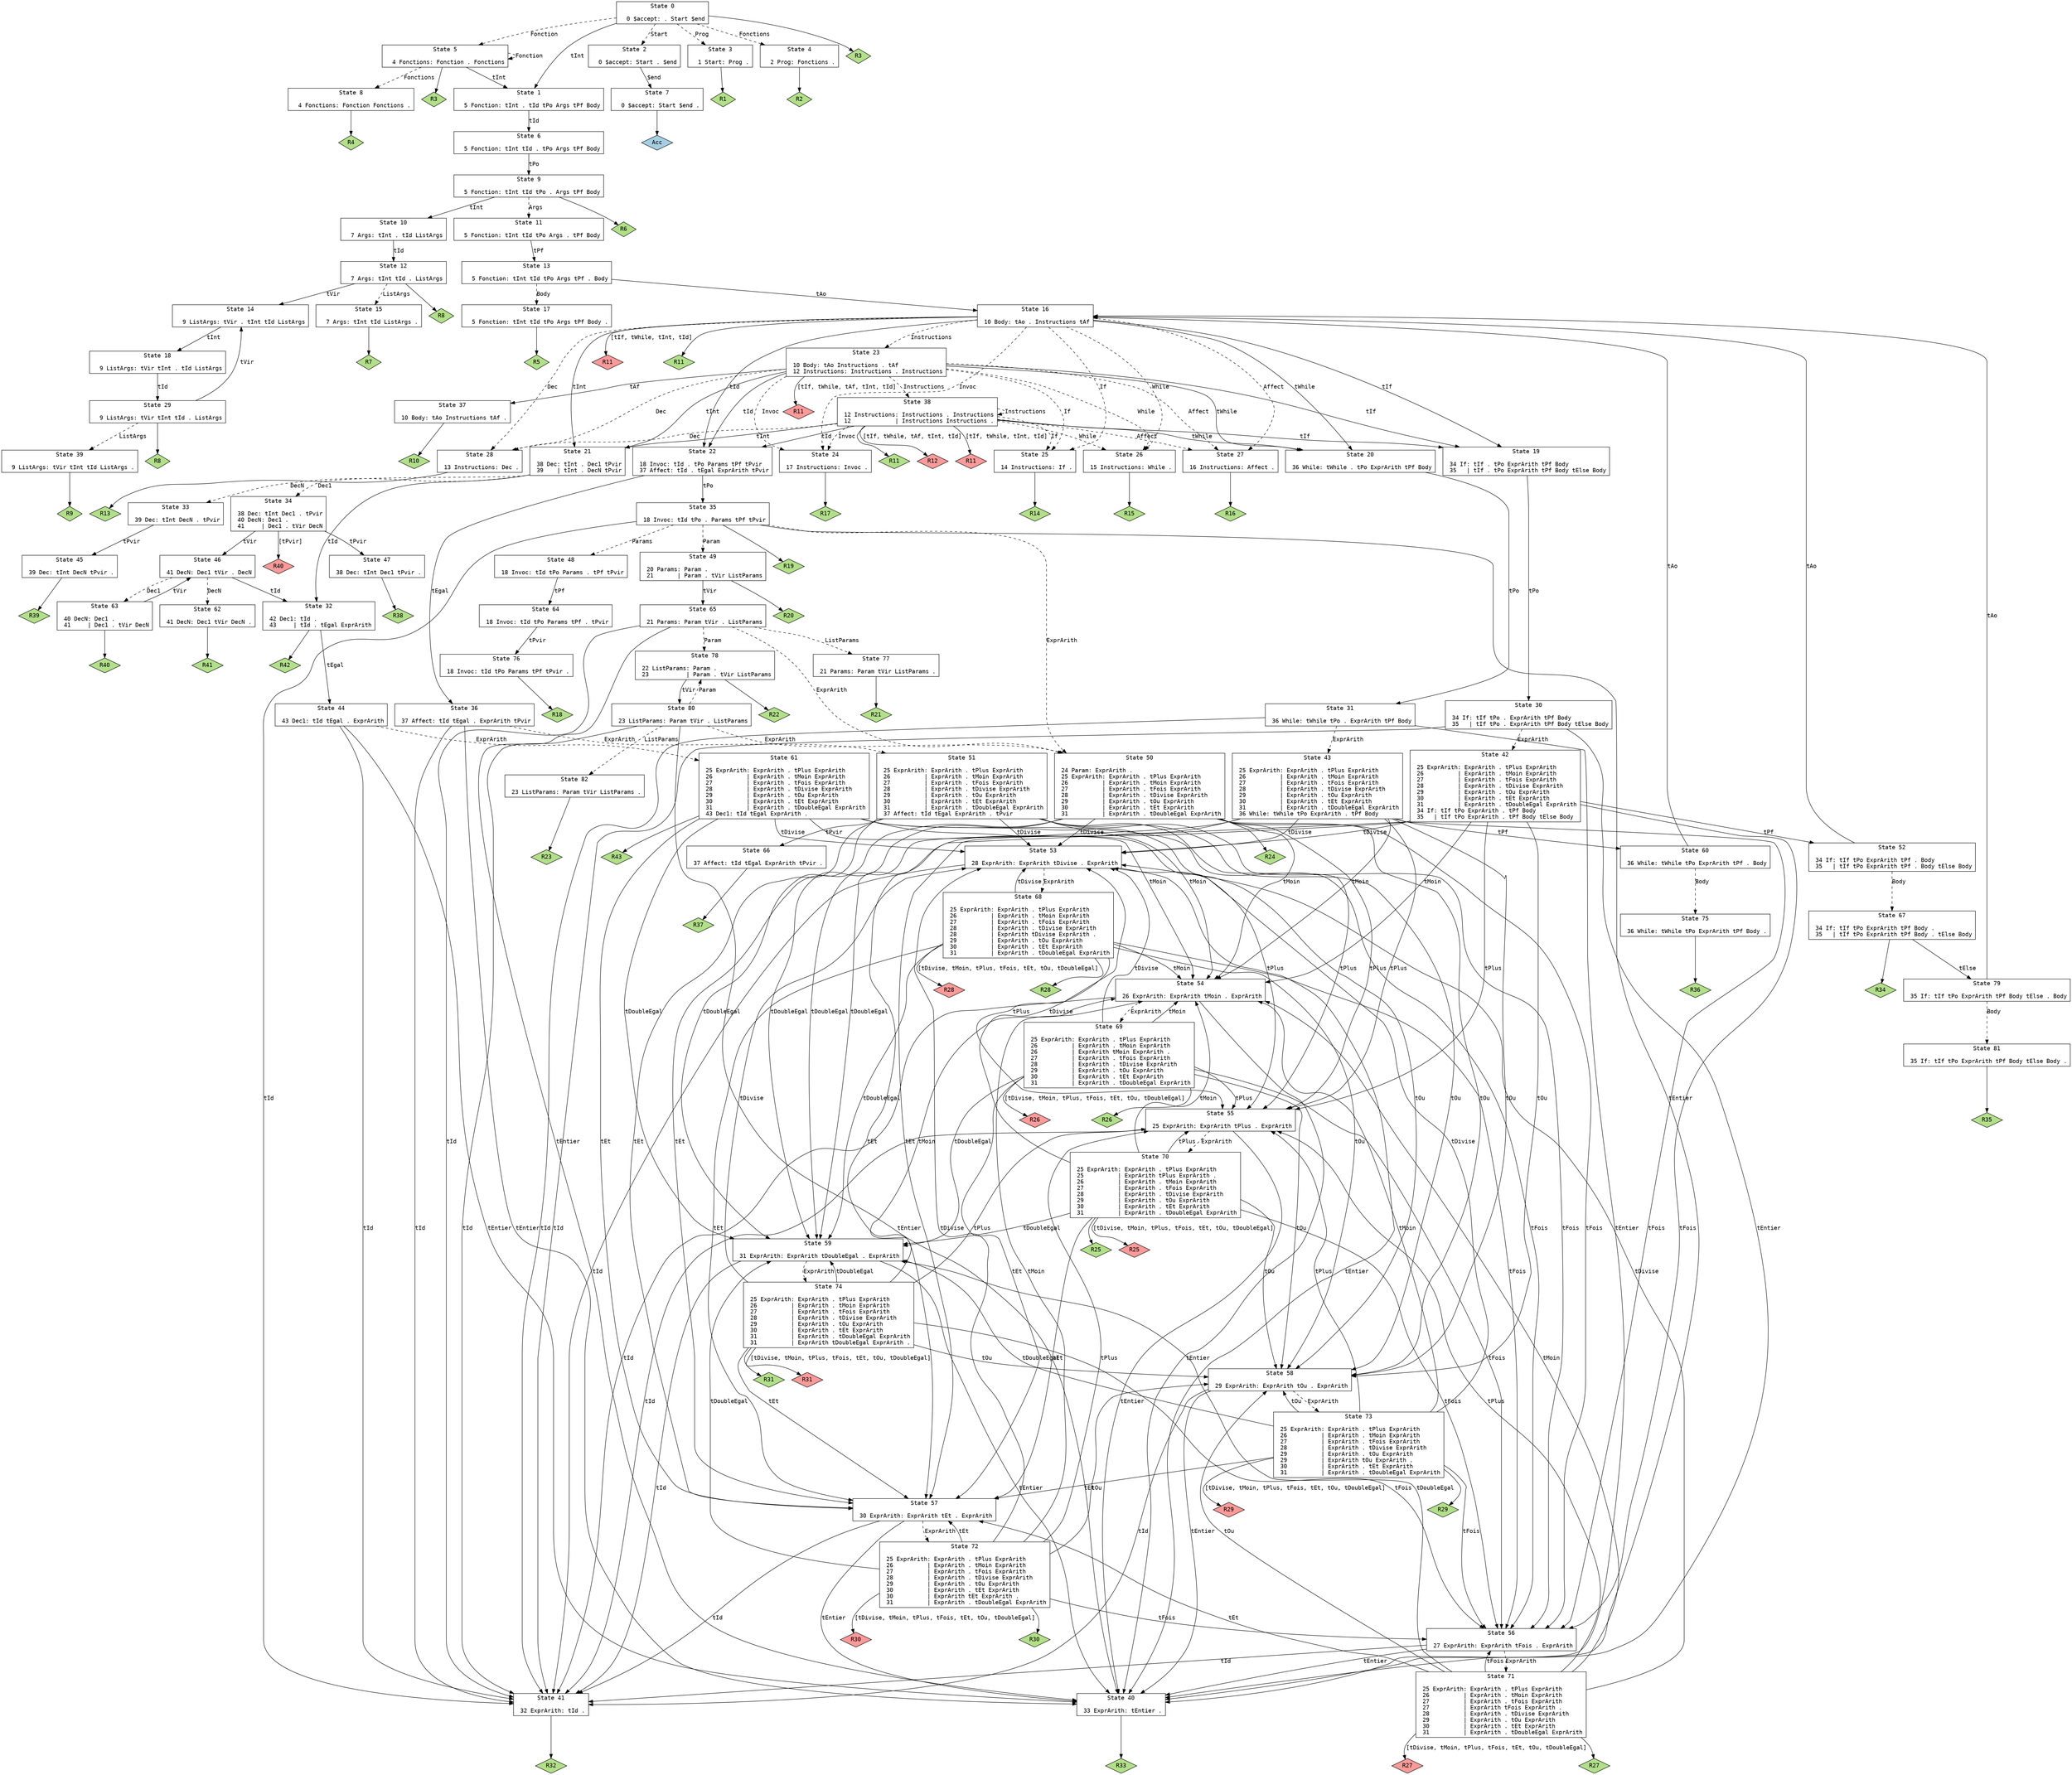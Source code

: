 // Generated by GNU Bison 3.0.4.
// Report bugs to <bug-bison@gnu.org>.
// Home page: <http://www.gnu.org/software/bison/>.

digraph "langage-c_yacc.y"
{
  node [fontname = courier, shape = box, colorscheme = paired6]
  edge [fontname = courier]

  0 [label="State 0\n\l  0 $accept: . Start $end\l"]
  0 -> 1 [style=solid label="tInt"]
  0 -> 2 [style=dashed label="Start"]
  0 -> 3 [style=dashed label="Prog"]
  0 -> 4 [style=dashed label="Fonctions"]
  0 -> 5 [style=dashed label="Fonction"]
  0 -> "0R3" [style=solid]
 "0R3" [label="R3", fillcolor=3, shape=diamond, style=filled]
  1 [label="State 1\n\l  5 Fonction: tInt . tId tPo Args tPf Body\l"]
  1 -> 6 [style=solid label="tId"]
  2 [label="State 2\n\l  0 $accept: Start . $end\l"]
  2 -> 7 [style=solid label="$end"]
  3 [label="State 3\n\l  1 Start: Prog .\l"]
  3 -> "3R1" [style=solid]
 "3R1" [label="R1", fillcolor=3, shape=diamond, style=filled]
  4 [label="State 4\n\l  2 Prog: Fonctions .\l"]
  4 -> "4R2" [style=solid]
 "4R2" [label="R2", fillcolor=3, shape=diamond, style=filled]
  5 [label="State 5\n\l  4 Fonctions: Fonction . Fonctions\l"]
  5 -> 1 [style=solid label="tInt"]
  5 -> 8 [style=dashed label="Fonctions"]
  5 -> 5 [style=dashed label="Fonction"]
  5 -> "5R3" [style=solid]
 "5R3" [label="R3", fillcolor=3, shape=diamond, style=filled]
  6 [label="State 6\n\l  5 Fonction: tInt tId . tPo Args tPf Body\l"]
  6 -> 9 [style=solid label="tPo"]
  7 [label="State 7\n\l  0 $accept: Start $end .\l"]
  7 -> "7R0" [style=solid]
 "7R0" [label="Acc", fillcolor=1, shape=diamond, style=filled]
  8 [label="State 8\n\l  4 Fonctions: Fonction Fonctions .\l"]
  8 -> "8R4" [style=solid]
 "8R4" [label="R4", fillcolor=3, shape=diamond, style=filled]
  9 [label="State 9\n\l  5 Fonction: tInt tId tPo . Args tPf Body\l"]
  9 -> 10 [style=solid label="tInt"]
  9 -> 11 [style=dashed label="Args"]
  9 -> "9R6" [style=solid]
 "9R6" [label="R6", fillcolor=3, shape=diamond, style=filled]
  10 [label="State 10\n\l  7 Args: tInt . tId ListArgs\l"]
  10 -> 12 [style=solid label="tId"]
  11 [label="State 11\n\l  5 Fonction: tInt tId tPo Args . tPf Body\l"]
  11 -> 13 [style=solid label="tPf"]
  12 [label="State 12\n\l  7 Args: tInt tId . ListArgs\l"]
  12 -> 14 [style=solid label="tVir"]
  12 -> 15 [style=dashed label="ListArgs"]
  12 -> "12R8" [style=solid]
 "12R8" [label="R8", fillcolor=3, shape=diamond, style=filled]
  13 [label="State 13\n\l  5 Fonction: tInt tId tPo Args tPf . Body\l"]
  13 -> 16 [style=solid label="tAo"]
  13 -> 17 [style=dashed label="Body"]
  14 [label="State 14\n\l  9 ListArgs: tVir . tInt tId ListArgs\l"]
  14 -> 18 [style=solid label="tInt"]
  15 [label="State 15\n\l  7 Args: tInt tId ListArgs .\l"]
  15 -> "15R7" [style=solid]
 "15R7" [label="R7", fillcolor=3, shape=diamond, style=filled]
  16 [label="State 16\n\l 10 Body: tAo . Instructions tAf\l"]
  16 -> 19 [style=solid label="tIf"]
  16 -> 20 [style=solid label="tWhile"]
  16 -> 21 [style=solid label="tInt"]
  16 -> 22 [style=solid label="tId"]
  16 -> 23 [style=dashed label="Instructions"]
  16 -> 24 [style=dashed label="Invoc"]
  16 -> 25 [style=dashed label="If"]
  16 -> 26 [style=dashed label="While"]
  16 -> 27 [style=dashed label="Affect"]
  16 -> 28 [style=dashed label="Dec"]
  16 -> "16R11d" [label="[tIf, tWhile, tInt, tId]", style=solid]
 "16R11d" [label="R11", fillcolor=5, shape=diamond, style=filled]
  16 -> "16R11" [style=solid]
 "16R11" [label="R11", fillcolor=3, shape=diamond, style=filled]
  17 [label="State 17\n\l  5 Fonction: tInt tId tPo Args tPf Body .\l"]
  17 -> "17R5" [style=solid]
 "17R5" [label="R5", fillcolor=3, shape=diamond, style=filled]
  18 [label="State 18\n\l  9 ListArgs: tVir tInt . tId ListArgs\l"]
  18 -> 29 [style=solid label="tId"]
  19 [label="State 19\n\l 34 If: tIf . tPo ExprArith tPf Body\l 35   | tIf . tPo ExprArith tPf Body tElse Body\l"]
  19 -> 30 [style=solid label="tPo"]
  20 [label="State 20\n\l 36 While: tWhile . tPo ExprArith tPf Body\l"]
  20 -> 31 [style=solid label="tPo"]
  21 [label="State 21\n\l 38 Dec: tInt . Dec1 tPvir\l 39    | tInt . DecN tPvir\l"]
  21 -> 32 [style=solid label="tId"]
  21 -> 33 [style=dashed label="DecN"]
  21 -> 34 [style=dashed label="Dec1"]
  22 [label="State 22\n\l 18 Invoc: tId . tPo Params tPf tPvir\l 37 Affect: tId . tEgal ExprArith tPvir\l"]
  22 -> 35 [style=solid label="tPo"]
  22 -> 36 [style=solid label="tEgal"]
  23 [label="State 23\n\l 10 Body: tAo Instructions . tAf\l 12 Instructions: Instructions . Instructions\l"]
  23 -> 19 [style=solid label="tIf"]
  23 -> 20 [style=solid label="tWhile"]
  23 -> 37 [style=solid label="tAf"]
  23 -> 21 [style=solid label="tInt"]
  23 -> 22 [style=solid label="tId"]
  23 -> 38 [style=dashed label="Instructions"]
  23 -> 24 [style=dashed label="Invoc"]
  23 -> 25 [style=dashed label="If"]
  23 -> 26 [style=dashed label="While"]
  23 -> 27 [style=dashed label="Affect"]
  23 -> 28 [style=dashed label="Dec"]
  23 -> "23R11d" [label="[tIf, tWhile, tAf, tInt, tId]", style=solid]
 "23R11d" [label="R11", fillcolor=5, shape=diamond, style=filled]
  24 [label="State 24\n\l 17 Instructions: Invoc .\l"]
  24 -> "24R17" [style=solid]
 "24R17" [label="R17", fillcolor=3, shape=diamond, style=filled]
  25 [label="State 25\n\l 14 Instructions: If .\l"]
  25 -> "25R14" [style=solid]
 "25R14" [label="R14", fillcolor=3, shape=diamond, style=filled]
  26 [label="State 26\n\l 15 Instructions: While .\l"]
  26 -> "26R15" [style=solid]
 "26R15" [label="R15", fillcolor=3, shape=diamond, style=filled]
  27 [label="State 27\n\l 16 Instructions: Affect .\l"]
  27 -> "27R16" [style=solid]
 "27R16" [label="R16", fillcolor=3, shape=diamond, style=filled]
  28 [label="State 28\n\l 13 Instructions: Dec .\l"]
  28 -> "28R13" [style=solid]
 "28R13" [label="R13", fillcolor=3, shape=diamond, style=filled]
  29 [label="State 29\n\l  9 ListArgs: tVir tInt tId . ListArgs\l"]
  29 -> 14 [style=solid label="tVir"]
  29 -> 39 [style=dashed label="ListArgs"]
  29 -> "29R8" [style=solid]
 "29R8" [label="R8", fillcolor=3, shape=diamond, style=filled]
  30 [label="State 30\n\l 34 If: tIf tPo . ExprArith tPf Body\l 35   | tIf tPo . ExprArith tPf Body tElse Body\l"]
  30 -> 40 [style=solid label="tEntier"]
  30 -> 41 [style=solid label="tId"]
  30 -> 42 [style=dashed label="ExprArith"]
  31 [label="State 31\n\l 36 While: tWhile tPo . ExprArith tPf Body\l"]
  31 -> 40 [style=solid label="tEntier"]
  31 -> 41 [style=solid label="tId"]
  31 -> 43 [style=dashed label="ExprArith"]
  32 [label="State 32\n\l 42 Dec1: tId .\l 43     | tId . tEgal ExprArith\l"]
  32 -> 44 [style=solid label="tEgal"]
  32 -> "32R42" [style=solid]
 "32R42" [label="R42", fillcolor=3, shape=diamond, style=filled]
  33 [label="State 33\n\l 39 Dec: tInt DecN . tPvir\l"]
  33 -> 45 [style=solid label="tPvir"]
  34 [label="State 34\n\l 38 Dec: tInt Dec1 . tPvir\l 40 DecN: Dec1 .\l 41     | Dec1 . tVir DecN\l"]
  34 -> 46 [style=solid label="tVir"]
  34 -> 47 [style=solid label="tPvir"]
  34 -> "34R40d" [label="[tPvir]", style=solid]
 "34R40d" [label="R40", fillcolor=5, shape=diamond, style=filled]
  35 [label="State 35\n\l 18 Invoc: tId tPo . Params tPf tPvir\l"]
  35 -> 40 [style=solid label="tEntier"]
  35 -> 41 [style=solid label="tId"]
  35 -> 48 [style=dashed label="Params"]
  35 -> 49 [style=dashed label="Param"]
  35 -> 50 [style=dashed label="ExprArith"]
  35 -> "35R19" [style=solid]
 "35R19" [label="R19", fillcolor=3, shape=diamond, style=filled]
  36 [label="State 36\n\l 37 Affect: tId tEgal . ExprArith tPvir\l"]
  36 -> 40 [style=solid label="tEntier"]
  36 -> 41 [style=solid label="tId"]
  36 -> 51 [style=dashed label="ExprArith"]
  37 [label="State 37\n\l 10 Body: tAo Instructions tAf .\l"]
  37 -> "37R10" [style=solid]
 "37R10" [label="R10", fillcolor=3, shape=diamond, style=filled]
  38 [label="State 38\n\l 12 Instructions: Instructions . Instructions\l 12             | Instructions Instructions .\l"]
  38 -> 19 [style=solid label="tIf"]
  38 -> 20 [style=solid label="tWhile"]
  38 -> 21 [style=solid label="tInt"]
  38 -> 22 [style=solid label="tId"]
  38 -> 38 [style=dashed label="Instructions"]
  38 -> 24 [style=dashed label="Invoc"]
  38 -> 25 [style=dashed label="If"]
  38 -> 26 [style=dashed label="While"]
  38 -> 27 [style=dashed label="Affect"]
  38 -> 28 [style=dashed label="Dec"]
  38 -> "38R11d" [label="[tIf, tWhile, tInt, tId]", style=solid]
 "38R11d" [label="R11", fillcolor=5, shape=diamond, style=filled]
  38 -> "38R11" [style=solid]
 "38R11" [label="R11", fillcolor=3, shape=diamond, style=filled]
  38 -> "38R12d" [label="[tIf, tWhile, tAf, tInt, tId]", style=solid]
 "38R12d" [label="R12", fillcolor=5, shape=diamond, style=filled]
  39 [label="State 39\n\l  9 ListArgs: tVir tInt tId ListArgs .\l"]
  39 -> "39R9" [style=solid]
 "39R9" [label="R9", fillcolor=3, shape=diamond, style=filled]
  40 [label="State 40\n\l 33 ExprArith: tEntier .\l"]
  40 -> "40R33" [style=solid]
 "40R33" [label="R33", fillcolor=3, shape=diamond, style=filled]
  41 [label="State 41\n\l 32 ExprArith: tId .\l"]
  41 -> "41R32" [style=solid]
 "41R32" [label="R32", fillcolor=3, shape=diamond, style=filled]
  42 [label="State 42\n\l 25 ExprArith: ExprArith . tPlus ExprArith\l 26          | ExprArith . tMoin ExprArith\l 27          | ExprArith . tFois ExprArith\l 28          | ExprArith . tDivise ExprArith\l 29          | ExprArith . tOu ExprArith\l 30          | ExprArith . tEt ExprArith\l 31          | ExprArith . tDoubleEgal ExprArith\l 34 If: tIf tPo ExprArith . tPf Body\l 35   | tIf tPo ExprArith . tPf Body tElse Body\l"]
  42 -> 52 [style=solid label="tPf"]
  42 -> 53 [style=solid label="tDivise"]
  42 -> 54 [style=solid label="tMoin"]
  42 -> 55 [style=solid label="tPlus"]
  42 -> 56 [style=solid label="tFois"]
  42 -> 57 [style=solid label="tEt"]
  42 -> 58 [style=solid label="tOu"]
  42 -> 59 [style=solid label="tDoubleEgal"]
  43 [label="State 43\n\l 25 ExprArith: ExprArith . tPlus ExprArith\l 26          | ExprArith . tMoin ExprArith\l 27          | ExprArith . tFois ExprArith\l 28          | ExprArith . tDivise ExprArith\l 29          | ExprArith . tOu ExprArith\l 30          | ExprArith . tEt ExprArith\l 31          | ExprArith . tDoubleEgal ExprArith\l 36 While: tWhile tPo ExprArith . tPf Body\l"]
  43 -> 60 [style=solid label="tPf"]
  43 -> 53 [style=solid label="tDivise"]
  43 -> 54 [style=solid label="tMoin"]
  43 -> 55 [style=solid label="tPlus"]
  43 -> 56 [style=solid label="tFois"]
  43 -> 57 [style=solid label="tEt"]
  43 -> 58 [style=solid label="tOu"]
  43 -> 59 [style=solid label="tDoubleEgal"]
  44 [label="State 44\n\l 43 Dec1: tId tEgal . ExprArith\l"]
  44 -> 40 [style=solid label="tEntier"]
  44 -> 41 [style=solid label="tId"]
  44 -> 61 [style=dashed label="ExprArith"]
  45 [label="State 45\n\l 39 Dec: tInt DecN tPvir .\l"]
  45 -> "45R39" [style=solid]
 "45R39" [label="R39", fillcolor=3, shape=diamond, style=filled]
  46 [label="State 46\n\l 41 DecN: Dec1 tVir . DecN\l"]
  46 -> 32 [style=solid label="tId"]
  46 -> 62 [style=dashed label="DecN"]
  46 -> 63 [style=dashed label="Dec1"]
  47 [label="State 47\n\l 38 Dec: tInt Dec1 tPvir .\l"]
  47 -> "47R38" [style=solid]
 "47R38" [label="R38", fillcolor=3, shape=diamond, style=filled]
  48 [label="State 48\n\l 18 Invoc: tId tPo Params . tPf tPvir\l"]
  48 -> 64 [style=solid label="tPf"]
  49 [label="State 49\n\l 20 Params: Param .\l 21       | Param . tVir ListParams\l"]
  49 -> 65 [style=solid label="tVir"]
  49 -> "49R20" [style=solid]
 "49R20" [label="R20", fillcolor=3, shape=diamond, style=filled]
  50 [label="State 50\n\l 24 Param: ExprArith .\l 25 ExprArith: ExprArith . tPlus ExprArith\l 26          | ExprArith . tMoin ExprArith\l 27          | ExprArith . tFois ExprArith\l 28          | ExprArith . tDivise ExprArith\l 29          | ExprArith . tOu ExprArith\l 30          | ExprArith . tEt ExprArith\l 31          | ExprArith . tDoubleEgal ExprArith\l"]
  50 -> 53 [style=solid label="tDivise"]
  50 -> 54 [style=solid label="tMoin"]
  50 -> 55 [style=solid label="tPlus"]
  50 -> 56 [style=solid label="tFois"]
  50 -> 57 [style=solid label="tEt"]
  50 -> 58 [style=solid label="tOu"]
  50 -> 59 [style=solid label="tDoubleEgal"]
  50 -> "50R24" [style=solid]
 "50R24" [label="R24", fillcolor=3, shape=diamond, style=filled]
  51 [label="State 51\n\l 25 ExprArith: ExprArith . tPlus ExprArith\l 26          | ExprArith . tMoin ExprArith\l 27          | ExprArith . tFois ExprArith\l 28          | ExprArith . tDivise ExprArith\l 29          | ExprArith . tOu ExprArith\l 30          | ExprArith . tEt ExprArith\l 31          | ExprArith . tDoubleEgal ExprArith\l 37 Affect: tId tEgal ExprArith . tPvir\l"]
  51 -> 66 [style=solid label="tPvir"]
  51 -> 53 [style=solid label="tDivise"]
  51 -> 54 [style=solid label="tMoin"]
  51 -> 55 [style=solid label="tPlus"]
  51 -> 56 [style=solid label="tFois"]
  51 -> 57 [style=solid label="tEt"]
  51 -> 58 [style=solid label="tOu"]
  51 -> 59 [style=solid label="tDoubleEgal"]
  52 [label="State 52\n\l 34 If: tIf tPo ExprArith tPf . Body\l 35   | tIf tPo ExprArith tPf . Body tElse Body\l"]
  52 -> 16 [style=solid label="tAo"]
  52 -> 67 [style=dashed label="Body"]
  53 [label="State 53\n\l 28 ExprArith: ExprArith tDivise . ExprArith\l"]
  53 -> 40 [style=solid label="tEntier"]
  53 -> 41 [style=solid label="tId"]
  53 -> 68 [style=dashed label="ExprArith"]
  54 [label="State 54\n\l 26 ExprArith: ExprArith tMoin . ExprArith\l"]
  54 -> 40 [style=solid label="tEntier"]
  54 -> 41 [style=solid label="tId"]
  54 -> 69 [style=dashed label="ExprArith"]
  55 [label="State 55\n\l 25 ExprArith: ExprArith tPlus . ExprArith\l"]
  55 -> 40 [style=solid label="tEntier"]
  55 -> 41 [style=solid label="tId"]
  55 -> 70 [style=dashed label="ExprArith"]
  56 [label="State 56\n\l 27 ExprArith: ExprArith tFois . ExprArith\l"]
  56 -> 40 [style=solid label="tEntier"]
  56 -> 41 [style=solid label="tId"]
  56 -> 71 [style=dashed label="ExprArith"]
  57 [label="State 57\n\l 30 ExprArith: ExprArith tEt . ExprArith\l"]
  57 -> 40 [style=solid label="tEntier"]
  57 -> 41 [style=solid label="tId"]
  57 -> 72 [style=dashed label="ExprArith"]
  58 [label="State 58\n\l 29 ExprArith: ExprArith tOu . ExprArith\l"]
  58 -> 40 [style=solid label="tEntier"]
  58 -> 41 [style=solid label="tId"]
  58 -> 73 [style=dashed label="ExprArith"]
  59 [label="State 59\n\l 31 ExprArith: ExprArith tDoubleEgal . ExprArith\l"]
  59 -> 40 [style=solid label="tEntier"]
  59 -> 41 [style=solid label="tId"]
  59 -> 74 [style=dashed label="ExprArith"]
  60 [label="State 60\n\l 36 While: tWhile tPo ExprArith tPf . Body\l"]
  60 -> 16 [style=solid label="tAo"]
  60 -> 75 [style=dashed label="Body"]
  61 [label="State 61\n\l 25 ExprArith: ExprArith . tPlus ExprArith\l 26          | ExprArith . tMoin ExprArith\l 27          | ExprArith . tFois ExprArith\l 28          | ExprArith . tDivise ExprArith\l 29          | ExprArith . tOu ExprArith\l 30          | ExprArith . tEt ExprArith\l 31          | ExprArith . tDoubleEgal ExprArith\l 43 Dec1: tId tEgal ExprArith .\l"]
  61 -> 53 [style=solid label="tDivise"]
  61 -> 54 [style=solid label="tMoin"]
  61 -> 55 [style=solid label="tPlus"]
  61 -> 56 [style=solid label="tFois"]
  61 -> 57 [style=solid label="tEt"]
  61 -> 58 [style=solid label="tOu"]
  61 -> 59 [style=solid label="tDoubleEgal"]
  61 -> "61R43" [style=solid]
 "61R43" [label="R43", fillcolor=3, shape=diamond, style=filled]
  62 [label="State 62\n\l 41 DecN: Dec1 tVir DecN .\l"]
  62 -> "62R41" [style=solid]
 "62R41" [label="R41", fillcolor=3, shape=diamond, style=filled]
  63 [label="State 63\n\l 40 DecN: Dec1 .\l 41     | Dec1 . tVir DecN\l"]
  63 -> 46 [style=solid label="tVir"]
  63 -> "63R40" [style=solid]
 "63R40" [label="R40", fillcolor=3, shape=diamond, style=filled]
  64 [label="State 64\n\l 18 Invoc: tId tPo Params tPf . tPvir\l"]
  64 -> 76 [style=solid label="tPvir"]
  65 [label="State 65\n\l 21 Params: Param tVir . ListParams\l"]
  65 -> 40 [style=solid label="tEntier"]
  65 -> 41 [style=solid label="tId"]
  65 -> 77 [style=dashed label="ListParams"]
  65 -> 78 [style=dashed label="Param"]
  65 -> 50 [style=dashed label="ExprArith"]
  66 [label="State 66\n\l 37 Affect: tId tEgal ExprArith tPvir .\l"]
  66 -> "66R37" [style=solid]
 "66R37" [label="R37", fillcolor=3, shape=diamond, style=filled]
  67 [label="State 67\n\l 34 If: tIf tPo ExprArith tPf Body .\l 35   | tIf tPo ExprArith tPf Body . tElse Body\l"]
  67 -> 79 [style=solid label="tElse"]
  67 -> "67R34" [style=solid]
 "67R34" [label="R34", fillcolor=3, shape=diamond, style=filled]
  68 [label="State 68\n\l 25 ExprArith: ExprArith . tPlus ExprArith\l 26          | ExprArith . tMoin ExprArith\l 27          | ExprArith . tFois ExprArith\l 28          | ExprArith . tDivise ExprArith\l 28          | ExprArith tDivise ExprArith .\l 29          | ExprArith . tOu ExprArith\l 30          | ExprArith . tEt ExprArith\l 31          | ExprArith . tDoubleEgal ExprArith\l"]
  68 -> 53 [style=solid label="tDivise"]
  68 -> 54 [style=solid label="tMoin"]
  68 -> 55 [style=solid label="tPlus"]
  68 -> 56 [style=solid label="tFois"]
  68 -> 57 [style=solid label="tEt"]
  68 -> 58 [style=solid label="tOu"]
  68 -> 59 [style=solid label="tDoubleEgal"]
  68 -> "68R28d" [label="[tDivise, tMoin, tPlus, tFois, tEt, tOu, tDoubleEgal]", style=solid]
 "68R28d" [label="R28", fillcolor=5, shape=diamond, style=filled]
  68 -> "68R28" [style=solid]
 "68R28" [label="R28", fillcolor=3, shape=diamond, style=filled]
  69 [label="State 69\n\l 25 ExprArith: ExprArith . tPlus ExprArith\l 26          | ExprArith . tMoin ExprArith\l 26          | ExprArith tMoin ExprArith .\l 27          | ExprArith . tFois ExprArith\l 28          | ExprArith . tDivise ExprArith\l 29          | ExprArith . tOu ExprArith\l 30          | ExprArith . tEt ExprArith\l 31          | ExprArith . tDoubleEgal ExprArith\l"]
  69 -> 53 [style=solid label="tDivise"]
  69 -> 54 [style=solid label="tMoin"]
  69 -> 55 [style=solid label="tPlus"]
  69 -> 56 [style=solid label="tFois"]
  69 -> 57 [style=solid label="tEt"]
  69 -> 58 [style=solid label="tOu"]
  69 -> 59 [style=solid label="tDoubleEgal"]
  69 -> "69R26d" [label="[tDivise, tMoin, tPlus, tFois, tEt, tOu, tDoubleEgal]", style=solid]
 "69R26d" [label="R26", fillcolor=5, shape=diamond, style=filled]
  69 -> "69R26" [style=solid]
 "69R26" [label="R26", fillcolor=3, shape=diamond, style=filled]
  70 [label="State 70\n\l 25 ExprArith: ExprArith . tPlus ExprArith\l 25          | ExprArith tPlus ExprArith .\l 26          | ExprArith . tMoin ExprArith\l 27          | ExprArith . tFois ExprArith\l 28          | ExprArith . tDivise ExprArith\l 29          | ExprArith . tOu ExprArith\l 30          | ExprArith . tEt ExprArith\l 31          | ExprArith . tDoubleEgal ExprArith\l"]
  70 -> 53 [style=solid label="tDivise"]
  70 -> 54 [style=solid label="tMoin"]
  70 -> 55 [style=solid label="tPlus"]
  70 -> 56 [style=solid label="tFois"]
  70 -> 57 [style=solid label="tEt"]
  70 -> 58 [style=solid label="tOu"]
  70 -> 59 [style=solid label="tDoubleEgal"]
  70 -> "70R25d" [label="[tDivise, tMoin, tPlus, tFois, tEt, tOu, tDoubleEgal]", style=solid]
 "70R25d" [label="R25", fillcolor=5, shape=diamond, style=filled]
  70 -> "70R25" [style=solid]
 "70R25" [label="R25", fillcolor=3, shape=diamond, style=filled]
  71 [label="State 71\n\l 25 ExprArith: ExprArith . tPlus ExprArith\l 26          | ExprArith . tMoin ExprArith\l 27          | ExprArith . tFois ExprArith\l 27          | ExprArith tFois ExprArith .\l 28          | ExprArith . tDivise ExprArith\l 29          | ExprArith . tOu ExprArith\l 30          | ExprArith . tEt ExprArith\l 31          | ExprArith . tDoubleEgal ExprArith\l"]
  71 -> 53 [style=solid label="tDivise"]
  71 -> 54 [style=solid label="tMoin"]
  71 -> 55 [style=solid label="tPlus"]
  71 -> 56 [style=solid label="tFois"]
  71 -> 57 [style=solid label="tEt"]
  71 -> 58 [style=solid label="tOu"]
  71 -> 59 [style=solid label="tDoubleEgal"]
  71 -> "71R27d" [label="[tDivise, tMoin, tPlus, tFois, tEt, tOu, tDoubleEgal]", style=solid]
 "71R27d" [label="R27", fillcolor=5, shape=diamond, style=filled]
  71 -> "71R27" [style=solid]
 "71R27" [label="R27", fillcolor=3, shape=diamond, style=filled]
  72 [label="State 72\n\l 25 ExprArith: ExprArith . tPlus ExprArith\l 26          | ExprArith . tMoin ExprArith\l 27          | ExprArith . tFois ExprArith\l 28          | ExprArith . tDivise ExprArith\l 29          | ExprArith . tOu ExprArith\l 30          | ExprArith . tEt ExprArith\l 30          | ExprArith tEt ExprArith .\l 31          | ExprArith . tDoubleEgal ExprArith\l"]
  72 -> 53 [style=solid label="tDivise"]
  72 -> 54 [style=solid label="tMoin"]
  72 -> 55 [style=solid label="tPlus"]
  72 -> 56 [style=solid label="tFois"]
  72 -> 57 [style=solid label="tEt"]
  72 -> 58 [style=solid label="tOu"]
  72 -> 59 [style=solid label="tDoubleEgal"]
  72 -> "72R30d" [label="[tDivise, tMoin, tPlus, tFois, tEt, tOu, tDoubleEgal]", style=solid]
 "72R30d" [label="R30", fillcolor=5, shape=diamond, style=filled]
  72 -> "72R30" [style=solid]
 "72R30" [label="R30", fillcolor=3, shape=diamond, style=filled]
  73 [label="State 73\n\l 25 ExprArith: ExprArith . tPlus ExprArith\l 26          | ExprArith . tMoin ExprArith\l 27          | ExprArith . tFois ExprArith\l 28          | ExprArith . tDivise ExprArith\l 29          | ExprArith . tOu ExprArith\l 29          | ExprArith tOu ExprArith .\l 30          | ExprArith . tEt ExprArith\l 31          | ExprArith . tDoubleEgal ExprArith\l"]
  73 -> 53 [style=solid label="tDivise"]
  73 -> 54 [style=solid label="tMoin"]
  73 -> 55 [style=solid label="tPlus"]
  73 -> 56 [style=solid label="tFois"]
  73 -> 57 [style=solid label="tEt"]
  73 -> 58 [style=solid label="tOu"]
  73 -> 59 [style=solid label="tDoubleEgal"]
  73 -> "73R29d" [label="[tDivise, tMoin, tPlus, tFois, tEt, tOu, tDoubleEgal]", style=solid]
 "73R29d" [label="R29", fillcolor=5, shape=diamond, style=filled]
  73 -> "73R29" [style=solid]
 "73R29" [label="R29", fillcolor=3, shape=diamond, style=filled]
  74 [label="State 74\n\l 25 ExprArith: ExprArith . tPlus ExprArith\l 26          | ExprArith . tMoin ExprArith\l 27          | ExprArith . tFois ExprArith\l 28          | ExprArith . tDivise ExprArith\l 29          | ExprArith . tOu ExprArith\l 30          | ExprArith . tEt ExprArith\l 31          | ExprArith . tDoubleEgal ExprArith\l 31          | ExprArith tDoubleEgal ExprArith .\l"]
  74 -> 53 [style=solid label="tDivise"]
  74 -> 54 [style=solid label="tMoin"]
  74 -> 55 [style=solid label="tPlus"]
  74 -> 56 [style=solid label="tFois"]
  74 -> 57 [style=solid label="tEt"]
  74 -> 58 [style=solid label="tOu"]
  74 -> 59 [style=solid label="tDoubleEgal"]
  74 -> "74R31d" [label="[tDivise, tMoin, tPlus, tFois, tEt, tOu, tDoubleEgal]", style=solid]
 "74R31d" [label="R31", fillcolor=5, shape=diamond, style=filled]
  74 -> "74R31" [style=solid]
 "74R31" [label="R31", fillcolor=3, shape=diamond, style=filled]
  75 [label="State 75\n\l 36 While: tWhile tPo ExprArith tPf Body .\l"]
  75 -> "75R36" [style=solid]
 "75R36" [label="R36", fillcolor=3, shape=diamond, style=filled]
  76 [label="State 76\n\l 18 Invoc: tId tPo Params tPf tPvir .\l"]
  76 -> "76R18" [style=solid]
 "76R18" [label="R18", fillcolor=3, shape=diamond, style=filled]
  77 [label="State 77\n\l 21 Params: Param tVir ListParams .\l"]
  77 -> "77R21" [style=solid]
 "77R21" [label="R21", fillcolor=3, shape=diamond, style=filled]
  78 [label="State 78\n\l 22 ListParams: Param .\l 23           | Param . tVir ListParams\l"]
  78 -> 80 [style=solid label="tVir"]
  78 -> "78R22" [style=solid]
 "78R22" [label="R22", fillcolor=3, shape=diamond, style=filled]
  79 [label="State 79\n\l 35 If: tIf tPo ExprArith tPf Body tElse . Body\l"]
  79 -> 16 [style=solid label="tAo"]
  79 -> 81 [style=dashed label="Body"]
  80 [label="State 80\n\l 23 ListParams: Param tVir . ListParams\l"]
  80 -> 40 [style=solid label="tEntier"]
  80 -> 41 [style=solid label="tId"]
  80 -> 82 [style=dashed label="ListParams"]
  80 -> 78 [style=dashed label="Param"]
  80 -> 50 [style=dashed label="ExprArith"]
  81 [label="State 81\n\l 35 If: tIf tPo ExprArith tPf Body tElse Body .\l"]
  81 -> "81R35" [style=solid]
 "81R35" [label="R35", fillcolor=3, shape=diamond, style=filled]
  82 [label="State 82\n\l 23 ListParams: Param tVir ListParams .\l"]
  82 -> "82R23" [style=solid]
 "82R23" [label="R23", fillcolor=3, shape=diamond, style=filled]
}
